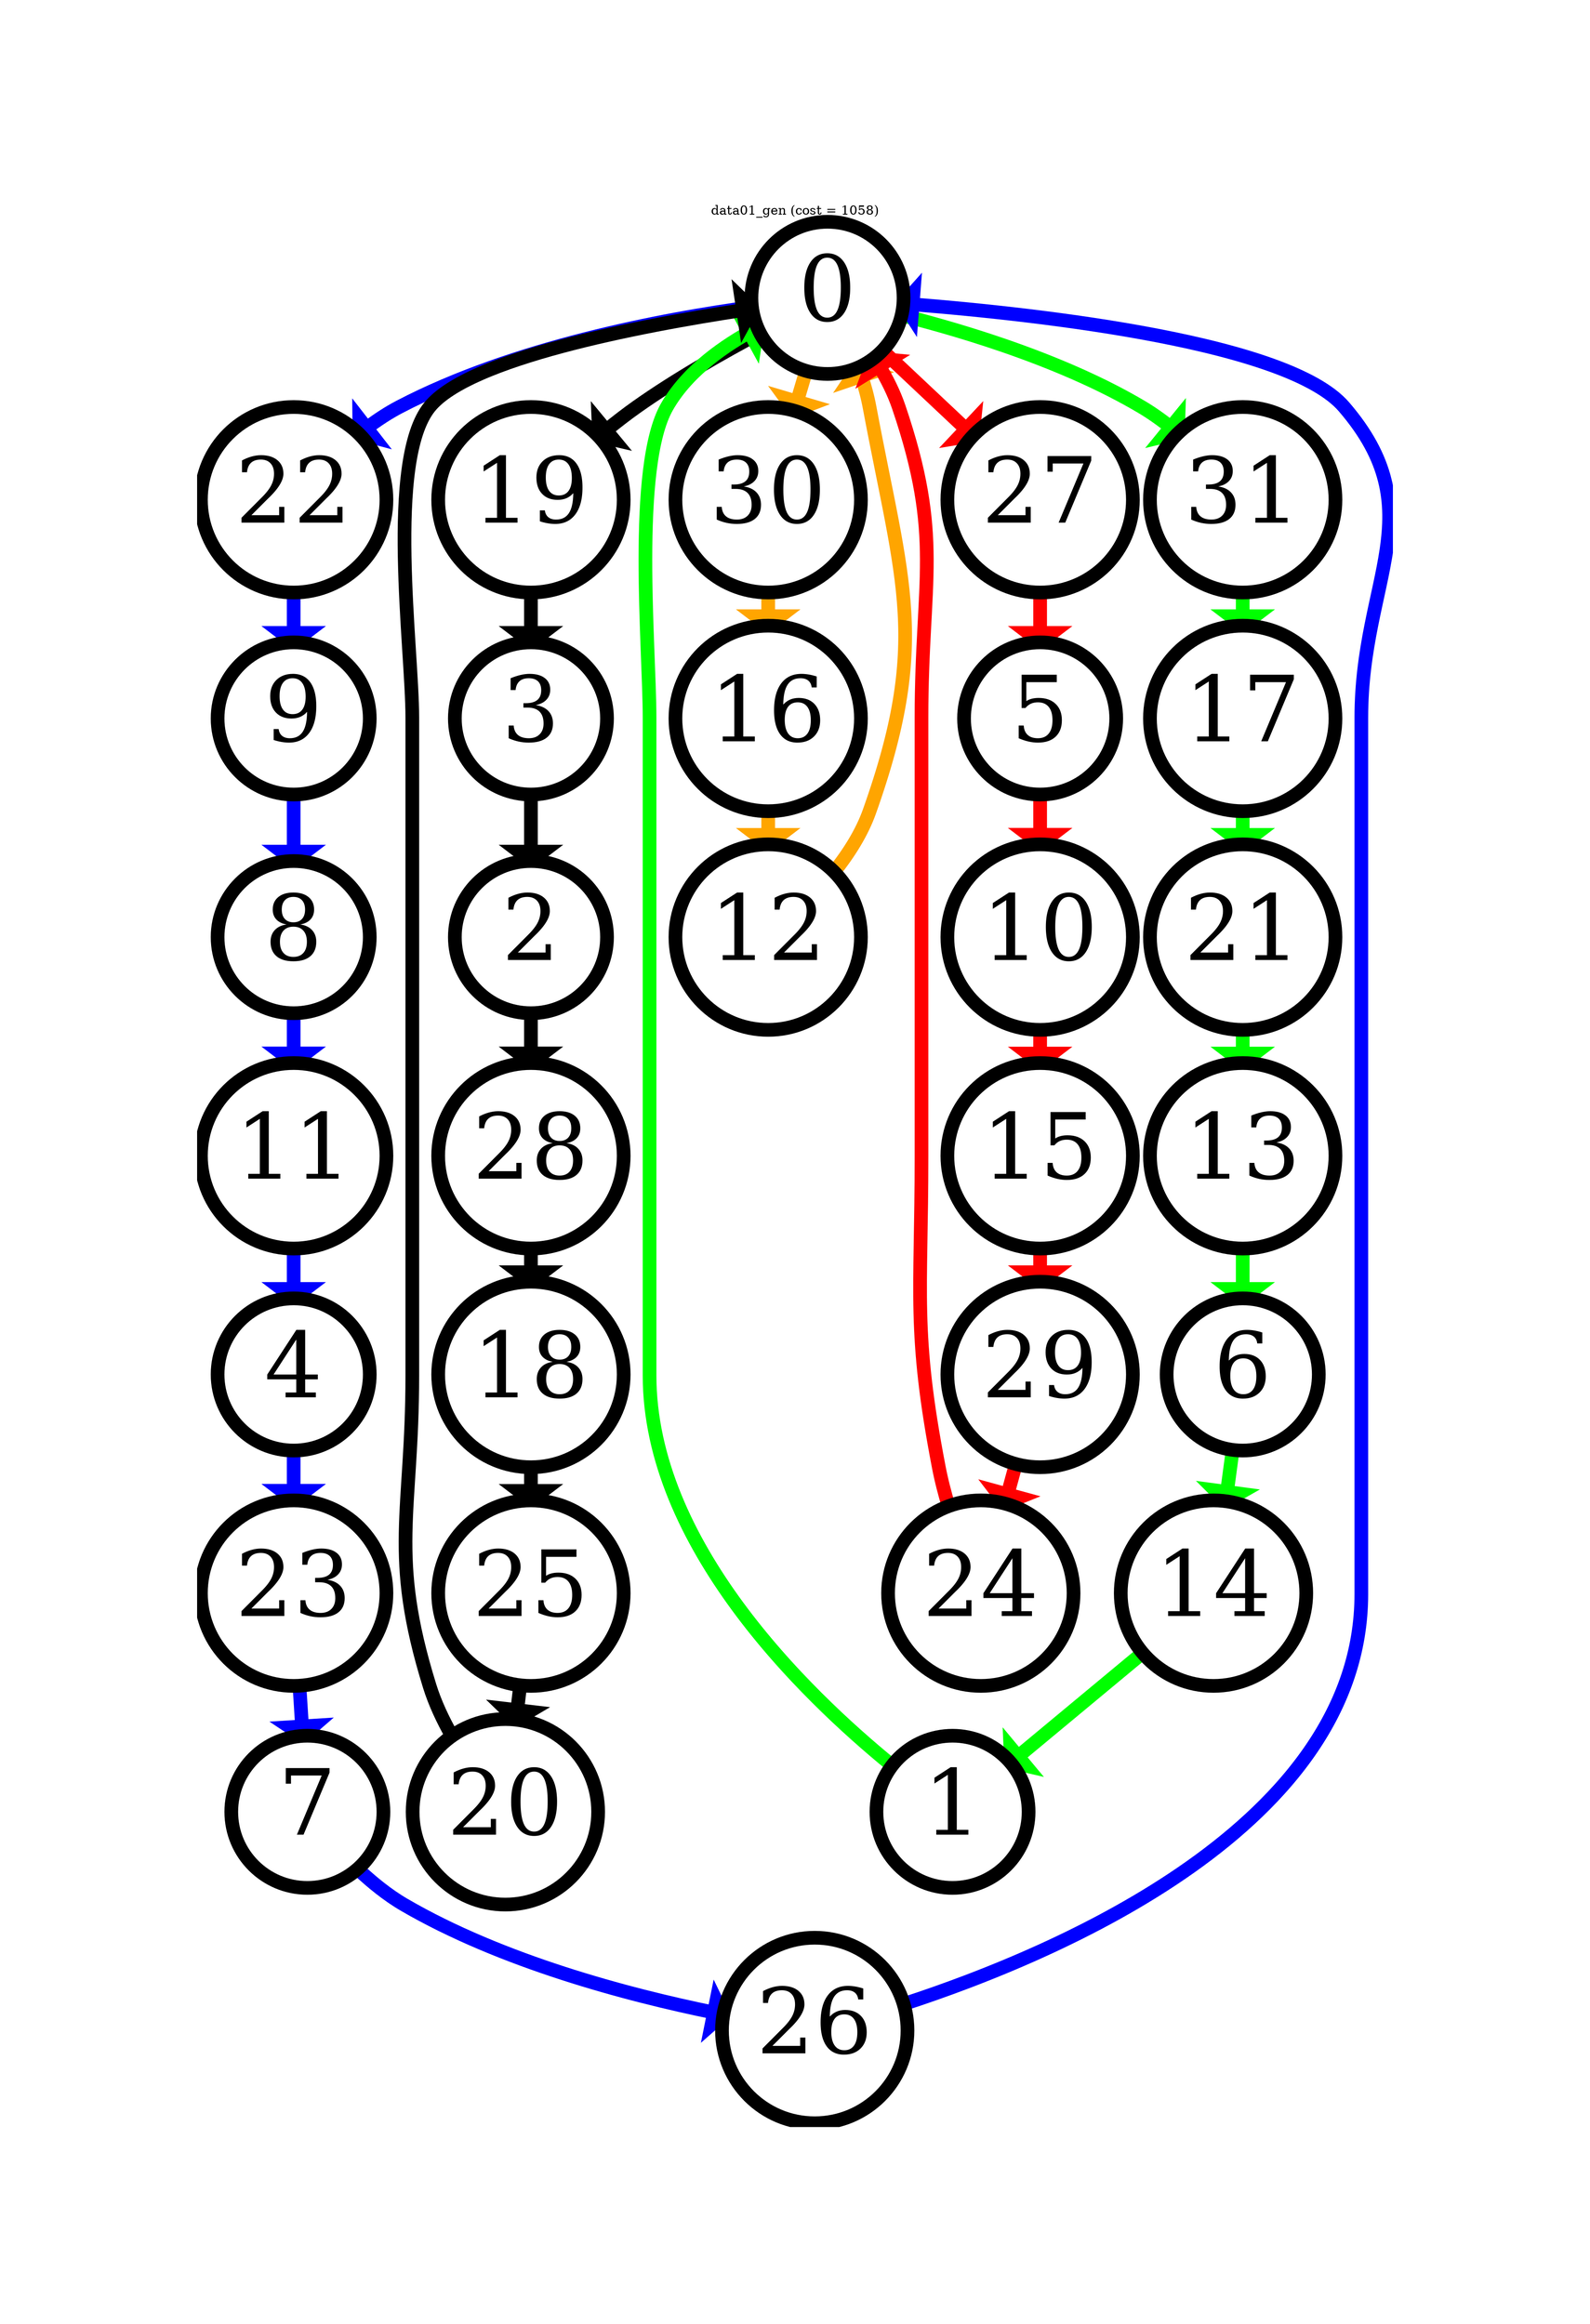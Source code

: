 digraph g {
labelloc="t";
label="data01_gen (cost = 1058)";
margin="3,3!";
outputorder="edgesfirst";
node [fontsize = 100, shape=circle, fillcolor=white, style=filled];
0 [pos = "82,76!", penwidth=15];
1 [pos = "96,44!", penwidth=15];
2 [pos = "50,5!", penwidth=15];
3 [pos = "49,8!", penwidth=15];
4 [pos = "13,7!", penwidth=15];
5 [pos = "29,89!", penwidth=15];
6 [pos = "58,30!", penwidth=15];
7 [pos = "84,39!", penwidth=15];
8 [pos = "14,24!", penwidth=15];
9 [pos = "2,39!", penwidth=15];
10 [pos = "3,82!", penwidth=15];
11 [pos = "5,10!", penwidth=15];
12 [pos = "98,52!", penwidth=15];
13 [pos = "84,25!", penwidth=15];
14 [pos = "61,59!", penwidth=15];
15 [pos = "1,65!", penwidth=15];
16 [pos = "88,51!", penwidth=15];
17 [pos = "91,2!", penwidth=15];
18 [pos = "19,32!", penwidth=15];
19 [pos = "93,3!", penwidth=15];
20 [pos = "50,93!", penwidth=15];
21 [pos = "98,14!", penwidth=15];
22 [pos = "5,42!", penwidth=15];
23 [pos = "42,9!", penwidth=15];
24 [pos = "61,62!", penwidth=15];
25 [pos = "9,97!", penwidth=15];
26 [pos = "80,55!", penwidth=15];
27 [pos = "57,69!", penwidth=15];
28 [pos = "23,15!", penwidth=15];
29 [pos = "20,70!", penwidth=15];
30 [pos = "85,60!", penwidth=15];
31 [pos = "98,5!", penwidth=15];
0->22 [color=blue, penwidth=15];
22->9 [color=blue, penwidth=15];
9->8 [color=blue, penwidth=15];
8->11 [color=blue, penwidth=15];
11->4 [color=blue, penwidth=15];
4->23 [color=blue, penwidth=15];
23->7 [color=blue, penwidth=15];
7->26 [color=blue, penwidth=15];
26->0 [color=blue, penwidth=15];
0->27 [color=red, penwidth=15];
27->5 [color=red, penwidth=15];
5->10 [color=red, penwidth=15];
10->15 [color=red, penwidth=15];
15->29 [color=red, penwidth=15];
29->24 [color=red, penwidth=15];
24->0 [color=red, penwidth=15];
0->19 [color=black, penwidth=15];
19->3 [color=black, penwidth=15];
3->2 [color=black, penwidth=15];
2->28 [color=black, penwidth=15];
28->18 [color=black, penwidth=15];
18->25 [color=black, penwidth=15];
25->20 [color=black, penwidth=15];
20->0 [color=black, penwidth=15];
0->31 [color=green, penwidth=15];
31->17 [color=green, penwidth=15];
17->21 [color=green, penwidth=15];
21->13 [color=green, penwidth=15];
13->6 [color=green, penwidth=15];
6->14 [color=green, penwidth=15];
14->1 [color=green, penwidth=15];
1->0 [color=green, penwidth=15];
0->30 [color=orange, penwidth=15];
30->16 [color=orange, penwidth=15];
16->12 [color=orange, penwidth=15];
12->0 [color=orange, penwidth=15];
}
